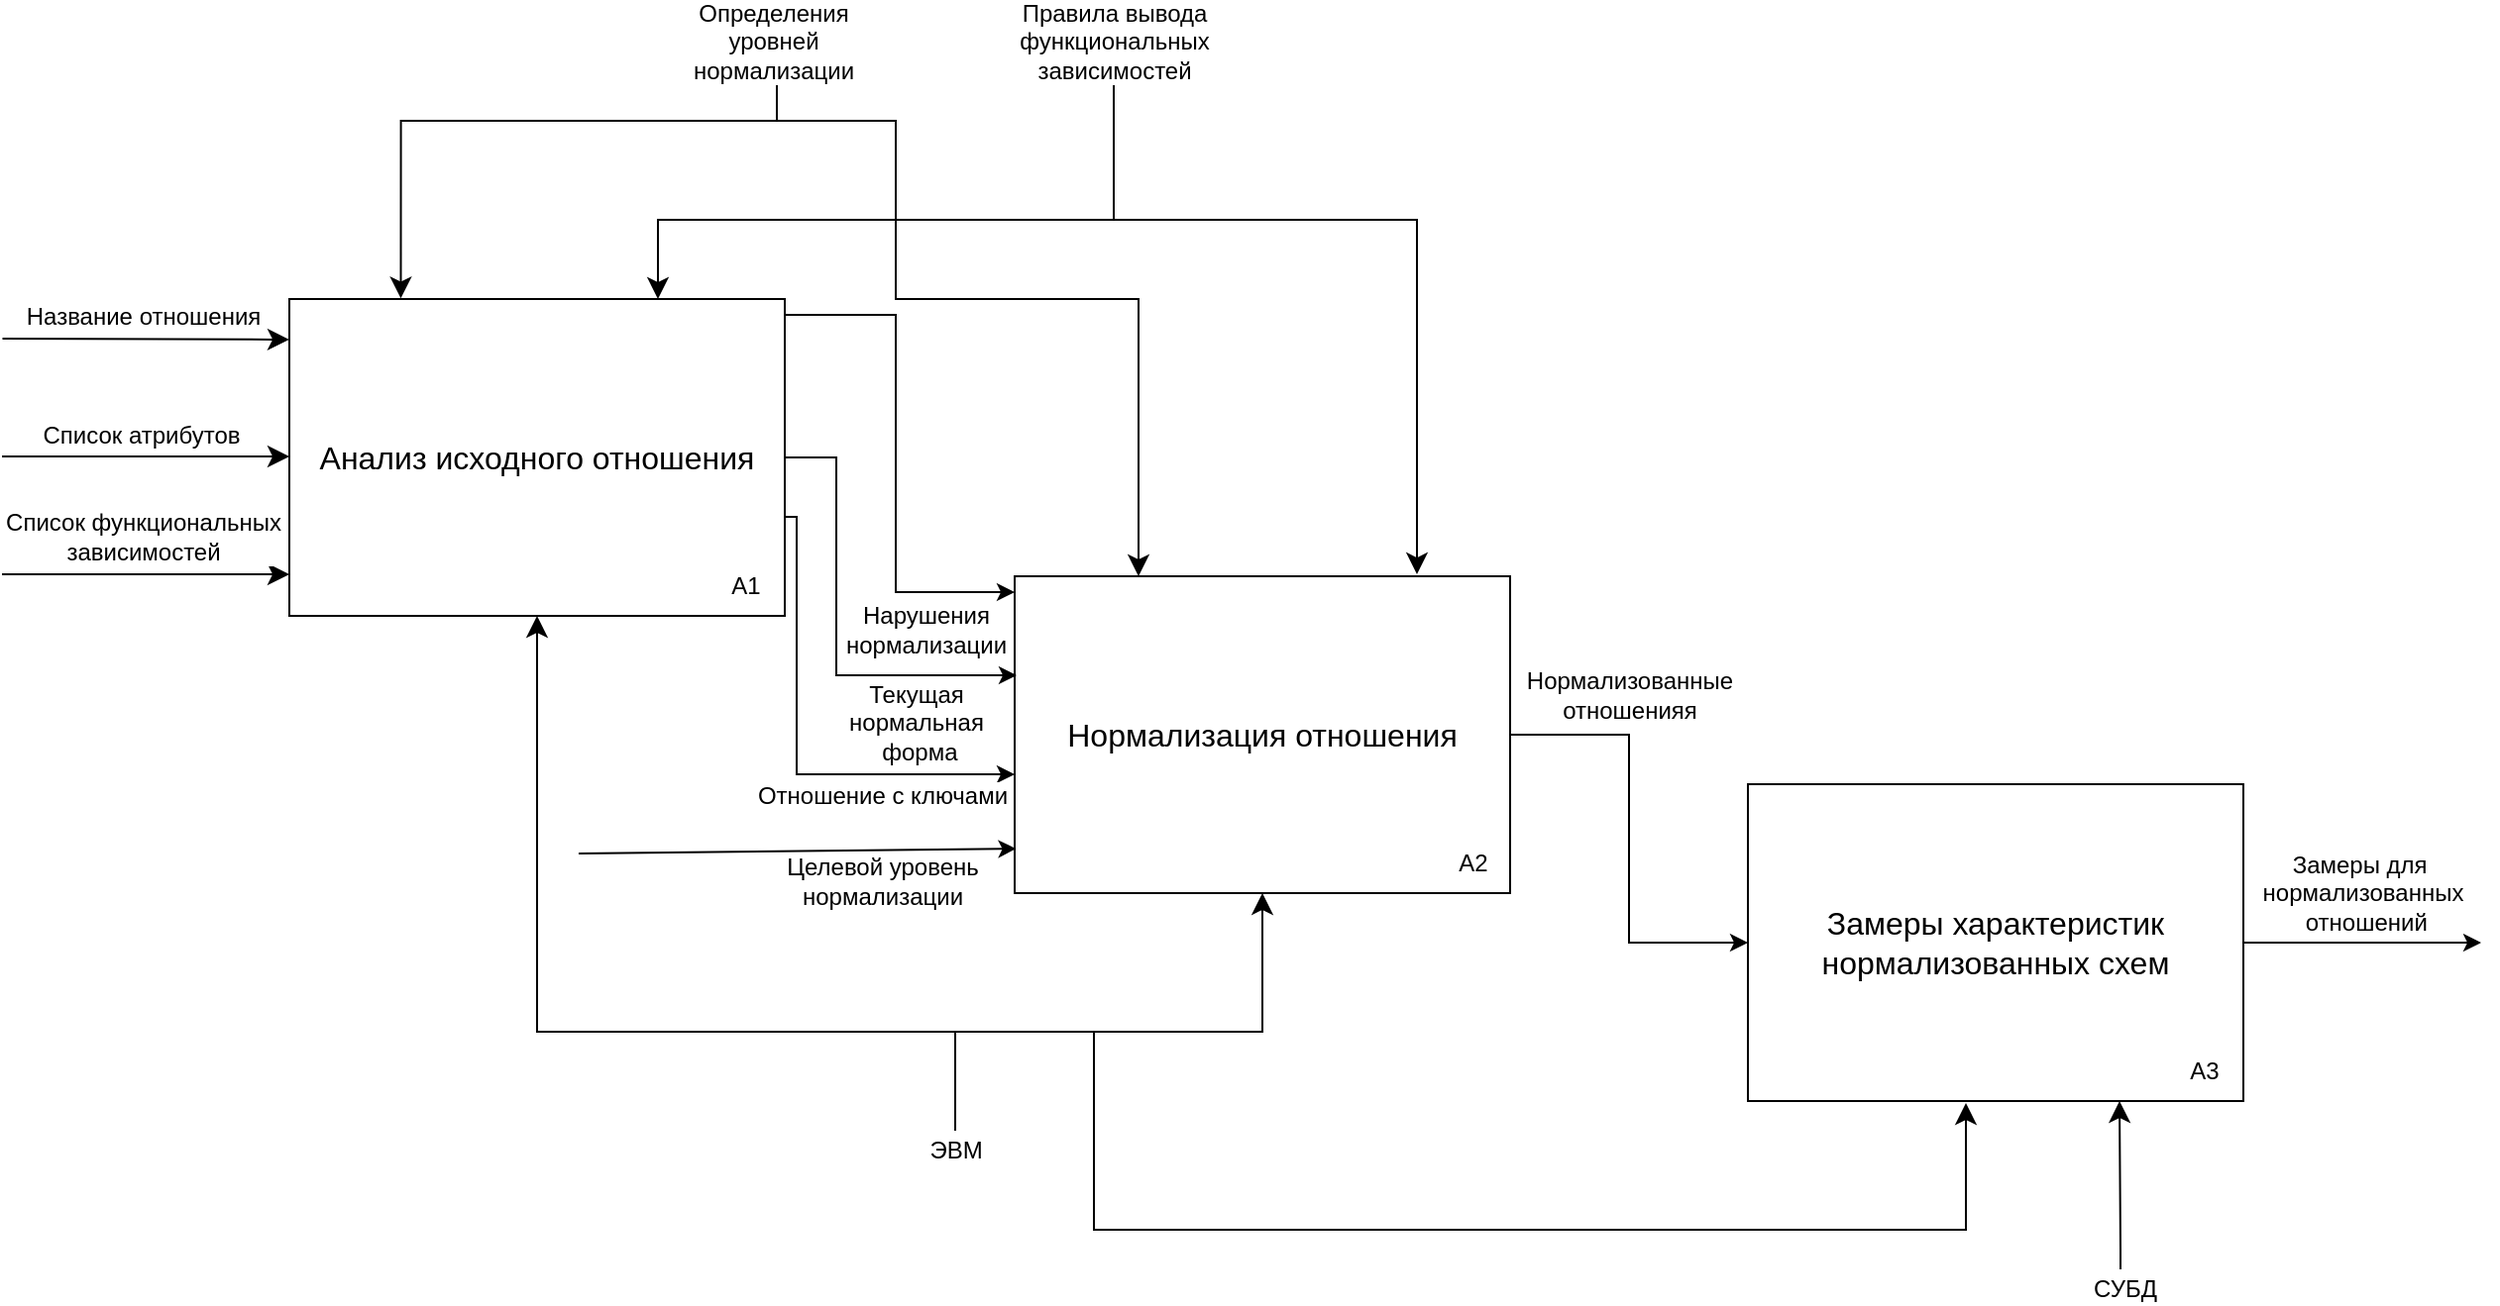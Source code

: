 <mxfile version="27.1.4">
  <diagram name="Страница — 1" id="91X2aZSLvUdye_5keOuR">
    <mxGraphModel dx="1427" dy="1890" grid="1" gridSize="10" guides="1" tooltips="1" connect="1" arrows="1" fold="1" page="1" pageScale="1" pageWidth="827" pageHeight="1169" math="0" shadow="0">
      <root>
        <mxCell id="0" />
        <mxCell id="1" parent="0" />
        <mxCell id="vWBpz503TdF2dAPc1-_F-3" value="" style="group" parent="1" vertex="1" connectable="0">
          <mxGeometry x="164" y="260" width="250" height="160" as="geometry" />
        </mxCell>
        <mxCell id="vWBpz503TdF2dAPc1-_F-1" value="&lt;font style=&quot;font-size: 16px;&quot;&gt;Анализ исходного отношения&lt;/font&gt;" style="rounded=0;whiteSpace=wrap;html=1;" parent="vWBpz503TdF2dAPc1-_F-3" vertex="1">
          <mxGeometry width="250" height="160" as="geometry" />
        </mxCell>
        <mxCell id="vWBpz503TdF2dAPc1-_F-2" value="A1" style="text;html=1;align=center;verticalAlign=middle;whiteSpace=wrap;rounded=0;" parent="vWBpz503TdF2dAPc1-_F-3" vertex="1">
          <mxGeometry x="211" y="130" width="39" height="30" as="geometry" />
        </mxCell>
        <mxCell id="vWBpz503TdF2dAPc1-_F-4" value="" style="endArrow=classic;html=1;rounded=0;fontSize=12;startSize=8;endSize=8;curved=1;entryX=0.003;entryY=0.178;entryDx=0;entryDy=0;entryPerimeter=0;" parent="1" edge="1">
          <mxGeometry width="50" height="50" relative="1" as="geometry">
            <mxPoint x="19.25" y="280" as="sourcePoint" />
            <mxPoint x="164" y="280.48" as="targetPoint" />
          </mxGeometry>
        </mxCell>
        <mxCell id="vWBpz503TdF2dAPc1-_F-5" value="Название отношения" style="edgeLabel;html=1;align=center;verticalAlign=middle;resizable=0;points=[];fontSize=12;" parent="vWBpz503TdF2dAPc1-_F-4" vertex="1" connectable="0">
          <mxGeometry x="0.006" y="1" relative="1" as="geometry">
            <mxPoint x="-3" y="-10" as="offset" />
          </mxGeometry>
        </mxCell>
        <mxCell id="vWBpz503TdF2dAPc1-_F-6" value="" style="endArrow=classic;html=1;rounded=0;fontSize=12;startSize=8;endSize=8;curved=1;entryX=0.003;entryY=0.178;entryDx=0;entryDy=0;entryPerimeter=0;" parent="1" edge="1">
          <mxGeometry width="50" height="50" relative="1" as="geometry">
            <mxPoint x="19" y="339.5" as="sourcePoint" />
            <mxPoint x="164" y="339.5" as="targetPoint" />
          </mxGeometry>
        </mxCell>
        <mxCell id="vWBpz503TdF2dAPc1-_F-7" value="Список атрибутов" style="edgeLabel;html=1;align=center;verticalAlign=middle;resizable=0;points=[];fontSize=12;" parent="vWBpz503TdF2dAPc1-_F-6" vertex="1" connectable="0">
          <mxGeometry x="0.006" y="1" relative="1" as="geometry">
            <mxPoint x="-3" y="-10" as="offset" />
          </mxGeometry>
        </mxCell>
        <mxCell id="vWBpz503TdF2dAPc1-_F-8" value="" style="endArrow=classic;html=1;rounded=0;fontSize=12;startSize=8;endSize=8;curved=1;entryX=0;entryY=0.75;entryDx=0;entryDy=0;" parent="1" edge="1">
          <mxGeometry width="50" height="50" relative="1" as="geometry">
            <mxPoint x="19" y="399" as="sourcePoint" />
            <mxPoint x="164" y="399" as="targetPoint" />
          </mxGeometry>
        </mxCell>
        <mxCell id="vWBpz503TdF2dAPc1-_F-9" value="Список функциональных&lt;div&gt;зависимостей&lt;/div&gt;" style="edgeLabel;html=1;align=center;verticalAlign=middle;resizable=0;points=[];fontSize=12;" parent="vWBpz503TdF2dAPc1-_F-8" vertex="1" connectable="0">
          <mxGeometry x="0.006" y="1" relative="1" as="geometry">
            <mxPoint x="-2" y="-18" as="offset" />
          </mxGeometry>
        </mxCell>
        <mxCell id="vWBpz503TdF2dAPc1-_F-16" value="" style="endArrow=classic;html=1;rounded=0;fontSize=12;startSize=8;endSize=8;entryX=0.225;entryY=-0.002;entryDx=0;entryDy=0;entryPerimeter=0;edgeStyle=orthogonalEdgeStyle;" parent="1" target="vWBpz503TdF2dAPc1-_F-1" edge="1">
          <mxGeometry width="50" height="50" relative="1" as="geometry">
            <mxPoint x="410" y="150" as="sourcePoint" />
            <mxPoint x="220" y="258" as="targetPoint" />
            <Array as="points">
              <mxPoint x="410" y="170" />
              <mxPoint x="220" y="170" />
            </Array>
          </mxGeometry>
        </mxCell>
        <mxCell id="vWBpz503TdF2dAPc1-_F-17" value="Определения&lt;div&gt;уровней&lt;/div&gt;&lt;div&gt;нормализации&lt;/div&gt;" style="edgeLabel;html=1;align=center;verticalAlign=middle;resizable=0;points=[];fontSize=12;" parent="1" vertex="1" connectable="0">
          <mxGeometry x="408" y="130" as="geometry" />
        </mxCell>
        <mxCell id="vWBpz503TdF2dAPc1-_F-22" value="" style="endArrow=classic;html=1;rounded=0;fontSize=12;startSize=8;endSize=8;entryX=0.225;entryY=-0.002;entryDx=0;entryDy=0;entryPerimeter=0;edgeStyle=orthogonalEdgeStyle;" parent="1" edge="1">
          <mxGeometry width="50" height="50" relative="1" as="geometry">
            <mxPoint x="580" y="150" as="sourcePoint" />
            <mxPoint x="350" y="260" as="targetPoint" />
            <Array as="points">
              <mxPoint x="580" y="220" />
              <mxPoint x="350" y="220" />
            </Array>
          </mxGeometry>
        </mxCell>
        <mxCell id="vWBpz503TdF2dAPc1-_F-23" value="Правила вывода&lt;div&gt;функциональных&lt;/div&gt;&lt;div&gt;зависимостей&lt;/div&gt;" style="edgeLabel;html=1;align=center;verticalAlign=middle;resizable=0;points=[];fontSize=12;" parent="1" vertex="1" connectable="0">
          <mxGeometry x="580" y="130" as="geometry" />
        </mxCell>
        <mxCell id="vWBpz503TdF2dAPc1-_F-25" value="ЭВМ" style="edgeLabel;html=1;align=center;verticalAlign=middle;resizable=0;points=[];fontSize=12;" parent="1" vertex="1" connectable="0">
          <mxGeometry x="500" y="690" as="geometry" />
        </mxCell>
        <mxCell id="KOWnwJhqXFV8mifwwQGD-3" value="" style="group" vertex="1" connectable="0" parent="1">
          <mxGeometry x="530" y="400" width="250" height="160" as="geometry" />
        </mxCell>
        <mxCell id="KOWnwJhqXFV8mifwwQGD-4" value="&lt;span style=&quot;font-size: 16px;&quot;&gt;Нормализация отношения&lt;/span&gt;" style="rounded=0;whiteSpace=wrap;html=1;" vertex="1" parent="KOWnwJhqXFV8mifwwQGD-3">
          <mxGeometry width="250" height="160" as="geometry" />
        </mxCell>
        <mxCell id="KOWnwJhqXFV8mifwwQGD-5" value="A2" style="text;html=1;align=center;verticalAlign=middle;whiteSpace=wrap;rounded=0;" vertex="1" parent="KOWnwJhqXFV8mifwwQGD-3">
          <mxGeometry x="212" y="130" width="39" height="30" as="geometry" />
        </mxCell>
        <mxCell id="KOWnwJhqXFV8mifwwQGD-6" style="edgeStyle=orthogonalEdgeStyle;rounded=0;orthogonalLoop=1;jettySize=auto;html=1;" edge="1" parent="1">
          <mxGeometry relative="1" as="geometry">
            <mxPoint x="414" y="268" as="sourcePoint" />
            <mxPoint x="530" y="408" as="targetPoint" />
            <Array as="points">
              <mxPoint x="470" y="268" />
              <mxPoint x="470" y="408" />
              <mxPoint x="530" y="408" />
            </Array>
          </mxGeometry>
        </mxCell>
        <mxCell id="KOWnwJhqXFV8mifwwQGD-7" value="" style="group" vertex="1" connectable="0" parent="1">
          <mxGeometry x="900" y="505" width="250" height="160" as="geometry" />
        </mxCell>
        <mxCell id="KOWnwJhqXFV8mifwwQGD-28" style="edgeStyle=orthogonalEdgeStyle;rounded=0;orthogonalLoop=1;jettySize=auto;html=1;" edge="1" parent="KOWnwJhqXFV8mifwwQGD-7" source="KOWnwJhqXFV8mifwwQGD-8">
          <mxGeometry relative="1" as="geometry">
            <mxPoint x="370.0" y="80.0" as="targetPoint" />
          </mxGeometry>
        </mxCell>
        <mxCell id="KOWnwJhqXFV8mifwwQGD-8" value="&lt;span style=&quot;font-size: 16px;&quot;&gt;Замеры характеристик&lt;/span&gt;&lt;div&gt;&lt;span style=&quot;font-size: 16px;&quot;&gt;нормализованных схем&lt;/span&gt;&lt;/div&gt;" style="rounded=0;whiteSpace=wrap;html=1;" vertex="1" parent="KOWnwJhqXFV8mifwwQGD-7">
          <mxGeometry width="250" height="160" as="geometry" />
        </mxCell>
        <mxCell id="KOWnwJhqXFV8mifwwQGD-9" value="А3" style="text;html=1;align=center;verticalAlign=middle;whiteSpace=wrap;rounded=0;" vertex="1" parent="KOWnwJhqXFV8mifwwQGD-7">
          <mxGeometry x="211" y="130" width="39" height="30" as="geometry" />
        </mxCell>
        <mxCell id="KOWnwJhqXFV8mifwwQGD-10" style="edgeStyle=orthogonalEdgeStyle;rounded=0;orthogonalLoop=1;jettySize=auto;html=1;entryX=0;entryY=0.5;entryDx=0;entryDy=0;" edge="1" parent="1" source="KOWnwJhqXFV8mifwwQGD-4" target="KOWnwJhqXFV8mifwwQGD-8">
          <mxGeometry relative="1" as="geometry" />
        </mxCell>
        <mxCell id="KOWnwJhqXFV8mifwwQGD-11" value="Нормализованные&lt;div&gt;отношенияя&lt;/div&gt;" style="edgeLabel;html=1;align=center;verticalAlign=middle;resizable=0;points=[];fontSize=12;" vertex="1" connectable="0" parent="1">
          <mxGeometry x="840" y="460" as="geometry" />
        </mxCell>
        <mxCell id="KOWnwJhqXFV8mifwwQGD-13" value="" style="endArrow=classic;html=1;rounded=0;fontSize=12;startSize=8;endSize=8;entryX=0.812;entryY=-0.006;entryDx=0;entryDy=0;edgeStyle=orthogonalEdgeStyle;entryPerimeter=0;" edge="1" parent="1" target="KOWnwJhqXFV8mifwwQGD-4">
          <mxGeometry width="50" height="50" relative="1" as="geometry">
            <mxPoint x="580" y="160" as="sourcePoint" />
            <mxPoint x="710" y="410" as="targetPoint" />
            <Array as="points">
              <mxPoint x="580" y="220" />
              <mxPoint x="733" y="220" />
            </Array>
          </mxGeometry>
        </mxCell>
        <mxCell id="KOWnwJhqXFV8mifwwQGD-15" value="" style="endArrow=classic;html=1;rounded=0;fontSize=12;startSize=8;endSize=8;edgeStyle=orthogonalEdgeStyle;entryX=0.25;entryY=0;entryDx=0;entryDy=0;" edge="1" parent="1" target="KOWnwJhqXFV8mifwwQGD-4">
          <mxGeometry width="50" height="50" relative="1" as="geometry">
            <mxPoint x="410" y="160" as="sourcePoint" />
            <mxPoint x="630" y="440" as="targetPoint" />
            <Array as="points">
              <mxPoint x="410" y="170" />
              <mxPoint x="470" y="170" />
              <mxPoint x="470" y="260" />
              <mxPoint x="593" y="260" />
            </Array>
          </mxGeometry>
        </mxCell>
        <mxCell id="KOWnwJhqXFV8mifwwQGD-16" value="" style="endArrow=classic;html=1;rounded=0;fontSize=12;startSize=8;endSize=8;edgeStyle=orthogonalEdgeStyle;entryX=0.5;entryY=1;entryDx=0;entryDy=0;" edge="1" parent="1" target="vWBpz503TdF2dAPc1-_F-1">
          <mxGeometry width="50" height="50" relative="1" as="geometry">
            <mxPoint x="500" y="630" as="sourcePoint" />
            <mxPoint x="320" y="450" as="targetPoint" />
            <Array as="points">
              <mxPoint x="289" y="630" />
            </Array>
          </mxGeometry>
        </mxCell>
        <mxCell id="KOWnwJhqXFV8mifwwQGD-17" value="" style="endArrow=classic;html=1;rounded=0;fontSize=12;startSize=8;endSize=8;edgeStyle=orthogonalEdgeStyle;entryX=0.5;entryY=1;entryDx=0;entryDy=0;" edge="1" parent="1" target="KOWnwJhqXFV8mifwwQGD-4">
          <mxGeometry width="50" height="50" relative="1" as="geometry">
            <mxPoint x="500" y="680" as="sourcePoint" />
            <mxPoint x="570" y="710" as="targetPoint" />
            <Array as="points">
              <mxPoint x="500" y="630" />
              <mxPoint x="655" y="630" />
            </Array>
          </mxGeometry>
        </mxCell>
        <mxCell id="KOWnwJhqXFV8mifwwQGD-18" value="" style="endArrow=classic;html=1;rounded=0;fontSize=12;startSize=8;endSize=8;edgeStyle=orthogonalEdgeStyle;" edge="1" parent="1">
          <mxGeometry width="50" height="50" relative="1" as="geometry">
            <mxPoint x="497.778" y="630" as="sourcePoint" />
            <mxPoint x="1010" y="666" as="targetPoint" />
            <Array as="points">
              <mxPoint x="570" y="630" />
              <mxPoint x="570" y="730" />
              <mxPoint x="1010" y="730" />
              <mxPoint x="1010" y="666" />
            </Array>
          </mxGeometry>
        </mxCell>
        <mxCell id="KOWnwJhqXFV8mifwwQGD-19" value="СУБД" style="edgeLabel;html=1;align=center;verticalAlign=middle;resizable=0;points=[];fontSize=12;" vertex="1" connectable="0" parent="1">
          <mxGeometry x="1090" y="760" as="geometry" />
        </mxCell>
        <mxCell id="KOWnwJhqXFV8mifwwQGD-20" value="" style="endArrow=classic;html=1;rounded=0;fontSize=12;startSize=8;endSize=8;edgeStyle=orthogonalEdgeStyle;entryX=0.75;entryY=1;entryDx=0;entryDy=0;" edge="1" parent="1" target="KOWnwJhqXFV8mifwwQGD-8">
          <mxGeometry width="50" height="50" relative="1" as="geometry">
            <mxPoint x="1088" y="750" as="sourcePoint" />
            <mxPoint x="1120" y="700" as="targetPoint" />
            <Array as="points">
              <mxPoint x="1088" y="740" />
            </Array>
          </mxGeometry>
        </mxCell>
        <mxCell id="KOWnwJhqXFV8mifwwQGD-21" value="Нарушения&lt;div&gt;нормализации&lt;/div&gt;" style="edgeLabel;html=1;align=center;verticalAlign=middle;resizable=0;points=[];fontSize=12;" vertex="1" connectable="0" parent="1">
          <mxGeometry x="485" y="427" as="geometry" />
        </mxCell>
        <mxCell id="KOWnwJhqXFV8mifwwQGD-22" style="edgeStyle=orthogonalEdgeStyle;rounded=0;orthogonalLoop=1;jettySize=auto;html=1;exitX=1;exitY=0.5;exitDx=0;exitDy=0;" edge="1" parent="1" source="vWBpz503TdF2dAPc1-_F-1">
          <mxGeometry relative="1" as="geometry">
            <mxPoint x="531" y="450" as="targetPoint" />
            <Array as="points">
              <mxPoint x="440" y="340" />
              <mxPoint x="440" y="450" />
              <mxPoint x="531" y="450" />
            </Array>
          </mxGeometry>
        </mxCell>
        <mxCell id="KOWnwJhqXFV8mifwwQGD-23" value="Текущая&lt;div&gt;нормальная&lt;div&gt;&amp;nbsp;форма&lt;/div&gt;&lt;/div&gt;" style="edgeLabel;html=1;align=center;verticalAlign=middle;resizable=0;points=[];fontSize=12;" vertex="1" connectable="0" parent="1">
          <mxGeometry x="474" y="460" as="geometry">
            <mxPoint x="6" y="14" as="offset" />
          </mxGeometry>
        </mxCell>
        <mxCell id="KOWnwJhqXFV8mifwwQGD-24" style="edgeStyle=orthogonalEdgeStyle;rounded=0;orthogonalLoop=1;jettySize=auto;html=1;exitX=1;exitY=0;exitDx=0;exitDy=0;" edge="1" parent="1" source="vWBpz503TdF2dAPc1-_F-2">
          <mxGeometry relative="1" as="geometry">
            <mxPoint x="530" y="500" as="targetPoint" />
            <Array as="points">
              <mxPoint x="414" y="370" />
              <mxPoint x="420" y="370" />
              <mxPoint x="420" y="500" />
              <mxPoint x="530" y="500" />
            </Array>
          </mxGeometry>
        </mxCell>
        <mxCell id="KOWnwJhqXFV8mifwwQGD-25" value="Отношение с ключами" style="edgeLabel;html=1;align=center;verticalAlign=middle;resizable=0;points=[];fontSize=12;" vertex="1" connectable="0" parent="1">
          <mxGeometry x="457" y="497" as="geometry">
            <mxPoint x="6" y="14" as="offset" />
          </mxGeometry>
        </mxCell>
        <mxCell id="KOWnwJhqXFV8mifwwQGD-26" value="" style="endArrow=classic;html=1;rounded=0;entryX=0.003;entryY=0.86;entryDx=0;entryDy=0;entryPerimeter=0;" edge="1" parent="1" target="KOWnwJhqXFV8mifwwQGD-4">
          <mxGeometry width="50" height="50" relative="1" as="geometry">
            <mxPoint x="310" y="540" as="sourcePoint" />
            <mxPoint x="550" y="390" as="targetPoint" />
          </mxGeometry>
        </mxCell>
        <mxCell id="KOWnwJhqXFV8mifwwQGD-27" value="Целевой уровень&lt;div&gt;нормализации&lt;/div&gt;" style="edgeLabel;html=1;align=center;verticalAlign=middle;resizable=0;points=[];fontSize=12;" vertex="1" connectable="0" parent="1">
          <mxGeometry x="457" y="540" as="geometry">
            <mxPoint x="6" y="14" as="offset" />
          </mxGeometry>
        </mxCell>
        <mxCell id="KOWnwJhqXFV8mifwwQGD-31" value="Замеры для&amp;nbsp;&lt;div&gt;нормализованных&lt;div&gt;&amp;nbsp;отношений&lt;/div&gt;&lt;/div&gt;" style="edgeLabel;html=1;align=center;verticalAlign=middle;resizable=0;points=[];fontSize=12;" vertex="1" connectable="0" parent="1">
          <mxGeometry x="1210" y="560" as="geometry" />
        </mxCell>
      </root>
    </mxGraphModel>
  </diagram>
</mxfile>
